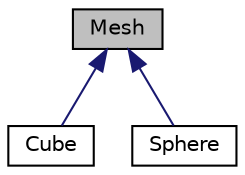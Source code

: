 digraph "Mesh"
{
  edge [fontname="Helvetica",fontsize="10",labelfontname="Helvetica",labelfontsize="10"];
  node [fontname="Helvetica",fontsize="10",shape=record];
  Node0 [label="Mesh",height=0.2,width=0.4,color="black", fillcolor="grey75", style="filled", fontcolor="black"];
  Node0 -> Node1 [dir="back",color="midnightblue",fontsize="10",style="solid",fontname="Helvetica"];
  Node1 [label="Cube",height=0.2,width=0.4,color="black", fillcolor="white", style="filled",URL="$class_cube.html",tooltip="create a cube-shaped mesh "];
  Node0 -> Node2 [dir="back",color="midnightblue",fontsize="10",style="solid",fontname="Helvetica"];
  Node2 [label="Sphere",height=0.2,width=0.4,color="black", fillcolor="white", style="filled",URL="$class_sphere.html"];
}
